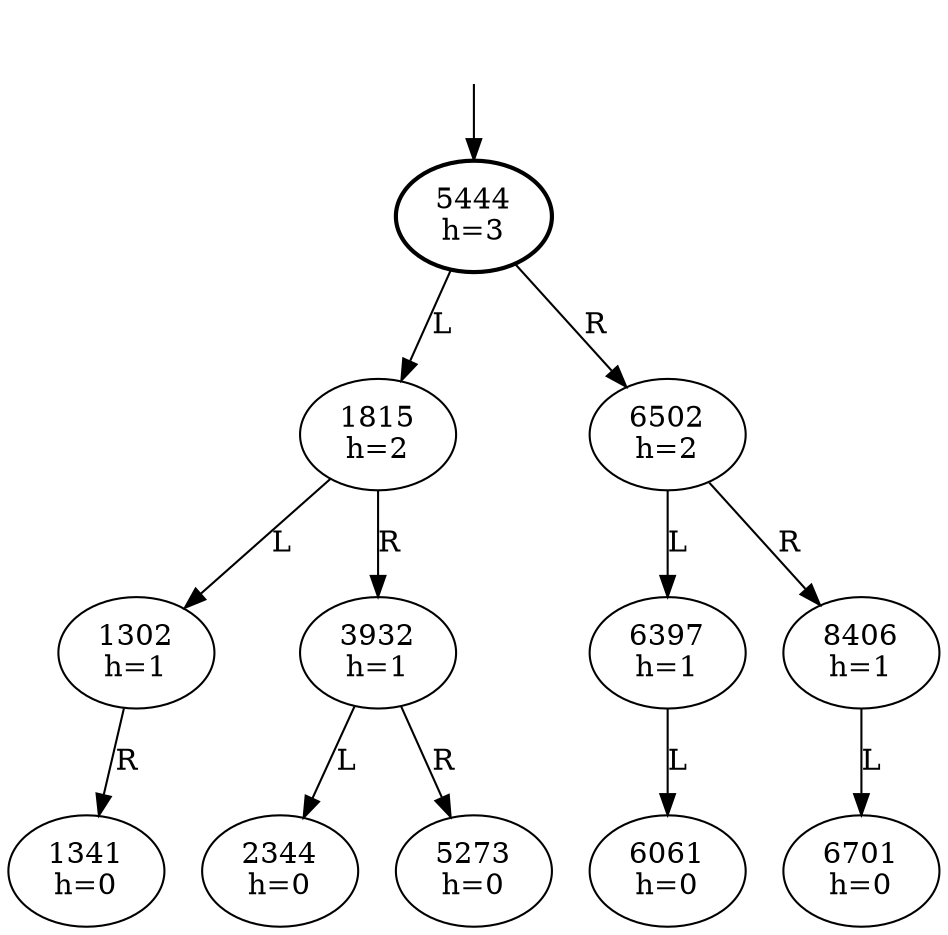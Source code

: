 digraph
 {
	Dummy [style=invis];
	Dummy -> 5444;
	5444 [penwidth=2];

	
      5444 [label="5444\nh=3"];

      5444 -> 1815 [label="L"];
      1815 [label="1815\nh=2"];

      1815 -> 1302 [label="L"];
      1302 [label="1302\nh=1"];

      1302 -> 1341 [label="R"];
      1341 [label="1341\nh=0"];

      1815 -> 3932 [label="R"];
      3932 [label="3932\nh=1"];

      3932 -> 2344 [label="L"];
      2344 [label="2344\nh=0"];

      3932 -> 5273 [label="R"];
      5273 [label="5273\nh=0"];

      5444 -> 6502 [label="R"];
      6502 [label="6502\nh=2"];

      6502 -> 6397 [label="L"];
      6397 [label="6397\nh=1"];

      6397 -> 6061 [label="L"];
      6061 [label="6061\nh=0"];

      6502 -> 8406 [label="R"];
      8406 [label="8406\nh=1"];

      8406 -> 6701 [label="L"];
      6701 [label="6701\nh=0"];

}
